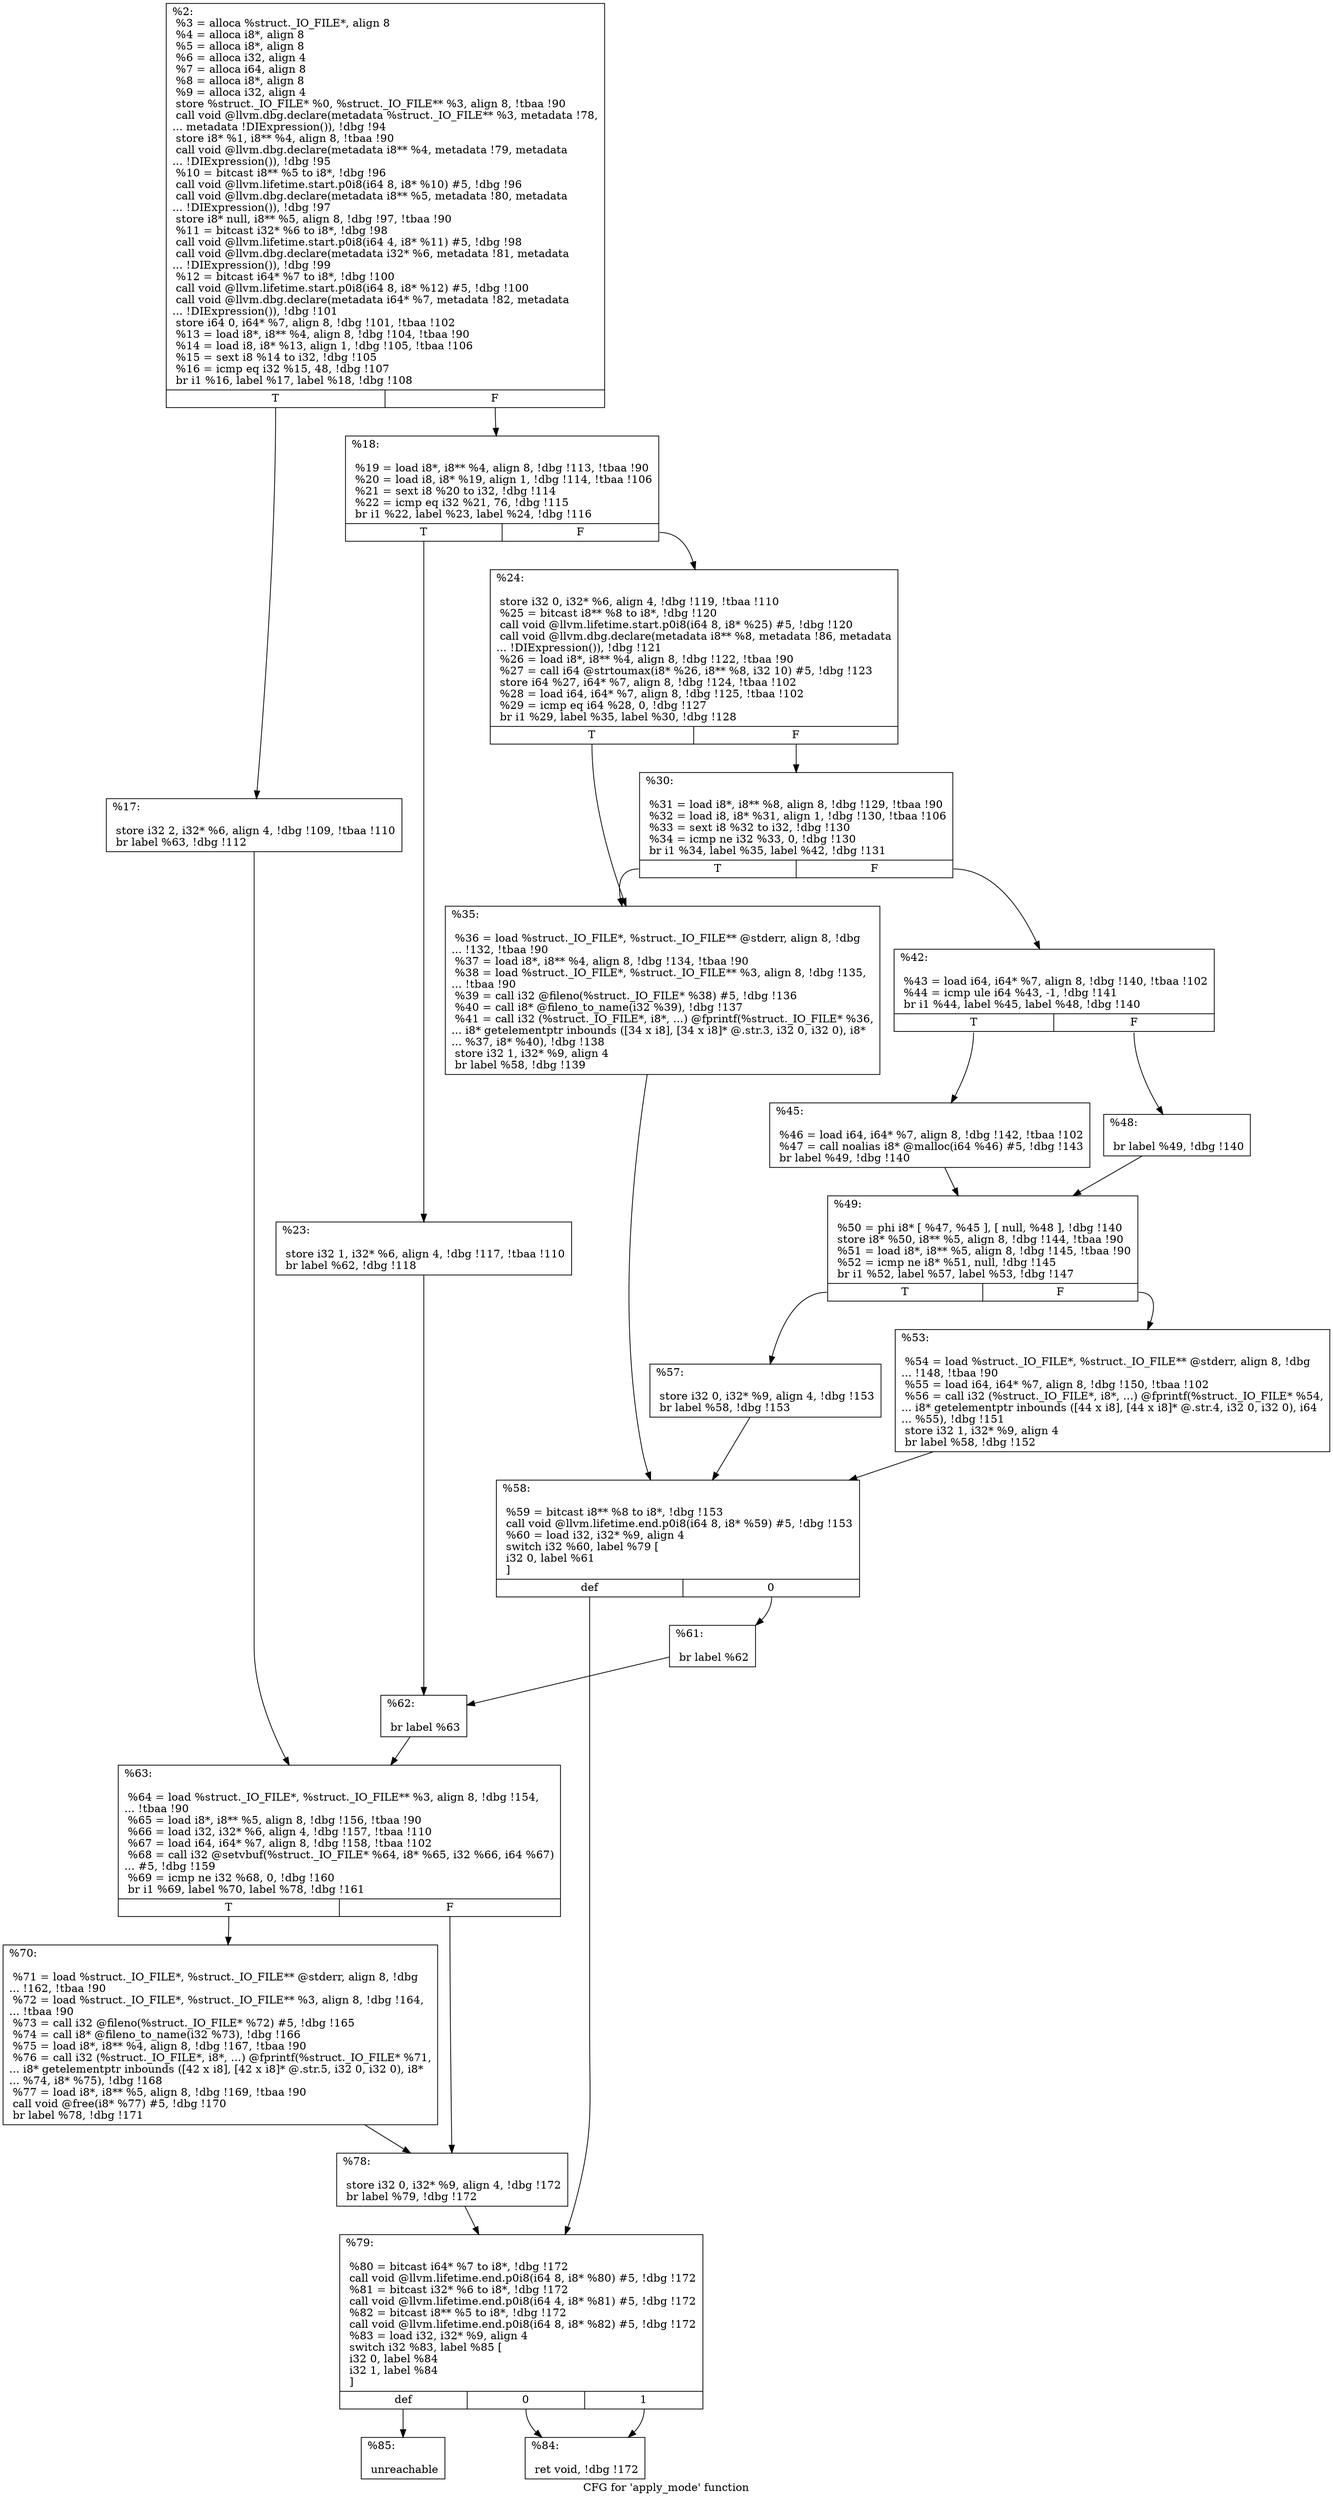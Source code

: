 digraph "CFG for 'apply_mode' function" {
	label="CFG for 'apply_mode' function";

	Node0x22bfcf0 [shape=record,label="{%2:\l  %3 = alloca %struct._IO_FILE*, align 8\l  %4 = alloca i8*, align 8\l  %5 = alloca i8*, align 8\l  %6 = alloca i32, align 4\l  %7 = alloca i64, align 8\l  %8 = alloca i8*, align 8\l  %9 = alloca i32, align 4\l  store %struct._IO_FILE* %0, %struct._IO_FILE** %3, align 8, !tbaa !90\l  call void @llvm.dbg.declare(metadata %struct._IO_FILE** %3, metadata !78,\l... metadata !DIExpression()), !dbg !94\l  store i8* %1, i8** %4, align 8, !tbaa !90\l  call void @llvm.dbg.declare(metadata i8** %4, metadata !79, metadata\l... !DIExpression()), !dbg !95\l  %10 = bitcast i8** %5 to i8*, !dbg !96\l  call void @llvm.lifetime.start.p0i8(i64 8, i8* %10) #5, !dbg !96\l  call void @llvm.dbg.declare(metadata i8** %5, metadata !80, metadata\l... !DIExpression()), !dbg !97\l  store i8* null, i8** %5, align 8, !dbg !97, !tbaa !90\l  %11 = bitcast i32* %6 to i8*, !dbg !98\l  call void @llvm.lifetime.start.p0i8(i64 4, i8* %11) #5, !dbg !98\l  call void @llvm.dbg.declare(metadata i32* %6, metadata !81, metadata\l... !DIExpression()), !dbg !99\l  %12 = bitcast i64* %7 to i8*, !dbg !100\l  call void @llvm.lifetime.start.p0i8(i64 8, i8* %12) #5, !dbg !100\l  call void @llvm.dbg.declare(metadata i64* %7, metadata !82, metadata\l... !DIExpression()), !dbg !101\l  store i64 0, i64* %7, align 8, !dbg !101, !tbaa !102\l  %13 = load i8*, i8** %4, align 8, !dbg !104, !tbaa !90\l  %14 = load i8, i8* %13, align 1, !dbg !105, !tbaa !106\l  %15 = sext i8 %14 to i32, !dbg !105\l  %16 = icmp eq i32 %15, 48, !dbg !107\l  br i1 %16, label %17, label %18, !dbg !108\l|{<s0>T|<s1>F}}"];
	Node0x22bfcf0:s0 -> Node0x22c5340;
	Node0x22bfcf0:s1 -> Node0x22c5390;
	Node0x22c5340 [shape=record,label="{%17:\l\l  store i32 2, i32* %6, align 4, !dbg !109, !tbaa !110\l  br label %63, !dbg !112\l}"];
	Node0x22c5340 -> Node0x22c57f0;
	Node0x22c5390 [shape=record,label="{%18:\l\l  %19 = load i8*, i8** %4, align 8, !dbg !113, !tbaa !90\l  %20 = load i8, i8* %19, align 1, !dbg !114, !tbaa !106\l  %21 = sext i8 %20 to i32, !dbg !114\l  %22 = icmp eq i32 %21, 76, !dbg !115\l  br i1 %22, label %23, label %24, !dbg !116\l|{<s0>T|<s1>F}}"];
	Node0x22c5390:s0 -> Node0x22c53e0;
	Node0x22c5390:s1 -> Node0x22c5430;
	Node0x22c53e0 [shape=record,label="{%23:\l\l  store i32 1, i32* %6, align 4, !dbg !117, !tbaa !110\l  br label %62, !dbg !118\l}"];
	Node0x22c53e0 -> Node0x22c57a0;
	Node0x22c5430 [shape=record,label="{%24:\l\l  store i32 0, i32* %6, align 4, !dbg !119, !tbaa !110\l  %25 = bitcast i8** %8 to i8*, !dbg !120\l  call void @llvm.lifetime.start.p0i8(i64 8, i8* %25) #5, !dbg !120\l  call void @llvm.dbg.declare(metadata i8** %8, metadata !86, metadata\l... !DIExpression()), !dbg !121\l  %26 = load i8*, i8** %4, align 8, !dbg !122, !tbaa !90\l  %27 = call i64 @strtoumax(i8* %26, i8** %8, i32 10) #5, !dbg !123\l  store i64 %27, i64* %7, align 8, !dbg !124, !tbaa !102\l  %28 = load i64, i64* %7, align 8, !dbg !125, !tbaa !102\l  %29 = icmp eq i64 %28, 0, !dbg !127\l  br i1 %29, label %35, label %30, !dbg !128\l|{<s0>T|<s1>F}}"];
	Node0x22c5430:s0 -> Node0x22c54d0;
	Node0x22c5430:s1 -> Node0x22c5480;
	Node0x22c5480 [shape=record,label="{%30:\l\l  %31 = load i8*, i8** %8, align 8, !dbg !129, !tbaa !90\l  %32 = load i8, i8* %31, align 1, !dbg !130, !tbaa !106\l  %33 = sext i8 %32 to i32, !dbg !130\l  %34 = icmp ne i32 %33, 0, !dbg !130\l  br i1 %34, label %35, label %42, !dbg !131\l|{<s0>T|<s1>F}}"];
	Node0x22c5480:s0 -> Node0x22c54d0;
	Node0x22c5480:s1 -> Node0x22c5520;
	Node0x22c54d0 [shape=record,label="{%35:\l\l  %36 = load %struct._IO_FILE*, %struct._IO_FILE** @stderr, align 8, !dbg\l... !132, !tbaa !90\l  %37 = load i8*, i8** %4, align 8, !dbg !134, !tbaa !90\l  %38 = load %struct._IO_FILE*, %struct._IO_FILE** %3, align 8, !dbg !135,\l... !tbaa !90\l  %39 = call i32 @fileno(%struct._IO_FILE* %38) #5, !dbg !136\l  %40 = call i8* @fileno_to_name(i32 %39), !dbg !137\l  %41 = call i32 (%struct._IO_FILE*, i8*, ...) @fprintf(%struct._IO_FILE* %36,\l... i8* getelementptr inbounds ([34 x i8], [34 x i8]* @.str.3, i32 0, i32 0), i8*\l... %37, i8* %40), !dbg !138\l  store i32 1, i32* %9, align 4\l  br label %58, !dbg !139\l}"];
	Node0x22c54d0 -> Node0x22c5700;
	Node0x22c5520 [shape=record,label="{%42:\l\l  %43 = load i64, i64* %7, align 8, !dbg !140, !tbaa !102\l  %44 = icmp ule i64 %43, -1, !dbg !141\l  br i1 %44, label %45, label %48, !dbg !140\l|{<s0>T|<s1>F}}"];
	Node0x22c5520:s0 -> Node0x22c5570;
	Node0x22c5520:s1 -> Node0x22c55c0;
	Node0x22c5570 [shape=record,label="{%45:\l\l  %46 = load i64, i64* %7, align 8, !dbg !142, !tbaa !102\l  %47 = call noalias i8* @malloc(i64 %46) #5, !dbg !143\l  br label %49, !dbg !140\l}"];
	Node0x22c5570 -> Node0x22c5610;
	Node0x22c55c0 [shape=record,label="{%48:\l\l  br label %49, !dbg !140\l}"];
	Node0x22c55c0 -> Node0x22c5610;
	Node0x22c5610 [shape=record,label="{%49:\l\l  %50 = phi i8* [ %47, %45 ], [ null, %48 ], !dbg !140\l  store i8* %50, i8** %5, align 8, !dbg !144, !tbaa !90\l  %51 = load i8*, i8** %5, align 8, !dbg !145, !tbaa !90\l  %52 = icmp ne i8* %51, null, !dbg !145\l  br i1 %52, label %57, label %53, !dbg !147\l|{<s0>T|<s1>F}}"];
	Node0x22c5610:s0 -> Node0x22c56b0;
	Node0x22c5610:s1 -> Node0x22c5660;
	Node0x22c5660 [shape=record,label="{%53:\l\l  %54 = load %struct._IO_FILE*, %struct._IO_FILE** @stderr, align 8, !dbg\l... !148, !tbaa !90\l  %55 = load i64, i64* %7, align 8, !dbg !150, !tbaa !102\l  %56 = call i32 (%struct._IO_FILE*, i8*, ...) @fprintf(%struct._IO_FILE* %54,\l... i8* getelementptr inbounds ([44 x i8], [44 x i8]* @.str.4, i32 0, i32 0), i64\l... %55), !dbg !151\l  store i32 1, i32* %9, align 4\l  br label %58, !dbg !152\l}"];
	Node0x22c5660 -> Node0x22c5700;
	Node0x22c56b0 [shape=record,label="{%57:\l\l  store i32 0, i32* %9, align 4, !dbg !153\l  br label %58, !dbg !153\l}"];
	Node0x22c56b0 -> Node0x22c5700;
	Node0x22c5700 [shape=record,label="{%58:\l\l  %59 = bitcast i8** %8 to i8*, !dbg !153\l  call void @llvm.lifetime.end.p0i8(i64 8, i8* %59) #5, !dbg !153\l  %60 = load i32, i32* %9, align 4\l  switch i32 %60, label %79 [\l    i32 0, label %61\l  ]\l|{<s0>def|<s1>0}}"];
	Node0x22c5700:s0 -> Node0x22c58e0;
	Node0x22c5700:s1 -> Node0x22c5750;
	Node0x22c5750 [shape=record,label="{%61:\l\l  br label %62\l}"];
	Node0x22c5750 -> Node0x22c57a0;
	Node0x22c57a0 [shape=record,label="{%62:\l\l  br label %63\l}"];
	Node0x22c57a0 -> Node0x22c57f0;
	Node0x22c57f0 [shape=record,label="{%63:\l\l  %64 = load %struct._IO_FILE*, %struct._IO_FILE** %3, align 8, !dbg !154,\l... !tbaa !90\l  %65 = load i8*, i8** %5, align 8, !dbg !156, !tbaa !90\l  %66 = load i32, i32* %6, align 4, !dbg !157, !tbaa !110\l  %67 = load i64, i64* %7, align 8, !dbg !158, !tbaa !102\l  %68 = call i32 @setvbuf(%struct._IO_FILE* %64, i8* %65, i32 %66, i64 %67)\l... #5, !dbg !159\l  %69 = icmp ne i32 %68, 0, !dbg !160\l  br i1 %69, label %70, label %78, !dbg !161\l|{<s0>T|<s1>F}}"];
	Node0x22c57f0:s0 -> Node0x22c5840;
	Node0x22c57f0:s1 -> Node0x22c5890;
	Node0x22c5840 [shape=record,label="{%70:\l\l  %71 = load %struct._IO_FILE*, %struct._IO_FILE** @stderr, align 8, !dbg\l... !162, !tbaa !90\l  %72 = load %struct._IO_FILE*, %struct._IO_FILE** %3, align 8, !dbg !164,\l... !tbaa !90\l  %73 = call i32 @fileno(%struct._IO_FILE* %72) #5, !dbg !165\l  %74 = call i8* @fileno_to_name(i32 %73), !dbg !166\l  %75 = load i8*, i8** %4, align 8, !dbg !167, !tbaa !90\l  %76 = call i32 (%struct._IO_FILE*, i8*, ...) @fprintf(%struct._IO_FILE* %71,\l... i8* getelementptr inbounds ([42 x i8], [42 x i8]* @.str.5, i32 0, i32 0), i8*\l... %74, i8* %75), !dbg !168\l  %77 = load i8*, i8** %5, align 8, !dbg !169, !tbaa !90\l  call void @free(i8* %77) #5, !dbg !170\l  br label %78, !dbg !171\l}"];
	Node0x22c5840 -> Node0x22c5890;
	Node0x22c5890 [shape=record,label="{%78:\l\l  store i32 0, i32* %9, align 4, !dbg !172\l  br label %79, !dbg !172\l}"];
	Node0x22c5890 -> Node0x22c58e0;
	Node0x22c58e0 [shape=record,label="{%79:\l\l  %80 = bitcast i64* %7 to i8*, !dbg !172\l  call void @llvm.lifetime.end.p0i8(i64 8, i8* %80) #5, !dbg !172\l  %81 = bitcast i32* %6 to i8*, !dbg !172\l  call void @llvm.lifetime.end.p0i8(i64 4, i8* %81) #5, !dbg !172\l  %82 = bitcast i8** %5 to i8*, !dbg !172\l  call void @llvm.lifetime.end.p0i8(i64 8, i8* %82) #5, !dbg !172\l  %83 = load i32, i32* %9, align 4\l  switch i32 %83, label %85 [\l    i32 0, label %84\l    i32 1, label %84\l  ]\l|{<s0>def|<s1>0|<s2>1}}"];
	Node0x22c58e0:s0 -> Node0x22c5980;
	Node0x22c58e0:s1 -> Node0x22c5930;
	Node0x22c58e0:s2 -> Node0x22c5930;
	Node0x22c5930 [shape=record,label="{%84:\l\l  ret void, !dbg !172\l}"];
	Node0x22c5980 [shape=record,label="{%85:\l\l  unreachable\l}"];
}
